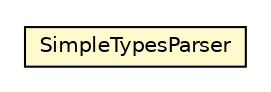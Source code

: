 #!/usr/local/bin/dot
#
# Class diagram 
# Generated by UMLGraph version R5_6-24-gf6e263 (http://www.umlgraph.org/)
#

digraph G {
	edge [fontname="Helvetica",fontsize=10,labelfontname="Helvetica",labelfontsize=10];
	node [fontname="Helvetica",fontsize=10,shape=plaintext];
	nodesep=0.25;
	ranksep=0.5;
	// org.universAAL.ri.wsdlToolkit.axis2Parser.SimpleTypesParser
	c29673 [label=<<table title="org.universAAL.ri.wsdlToolkit.axis2Parser.SimpleTypesParser" border="0" cellborder="1" cellspacing="0" cellpadding="2" port="p" bgcolor="lemonChiffon" href="./SimpleTypesParser.html">
		<tr><td><table border="0" cellspacing="0" cellpadding="1">
<tr><td align="center" balign="center"> SimpleTypesParser </td></tr>
		</table></td></tr>
		</table>>, URL="./SimpleTypesParser.html", fontname="Helvetica", fontcolor="black", fontsize=10.0];
}

